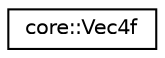 digraph "Graphical Class Hierarchy"
{
 // LATEX_PDF_SIZE
  edge [fontname="Helvetica",fontsize="10",labelfontname="Helvetica",labelfontsize="10"];
  node [fontname="Helvetica",fontsize="10",shape=record];
  rankdir="LR";
  Node0 [label="core::Vec4f",height=0.2,width=0.4,color="black", fillcolor="white", style="filled",URL="$dc/d64/structcore_1_1Vec4f.html",tooltip=" "];
}
